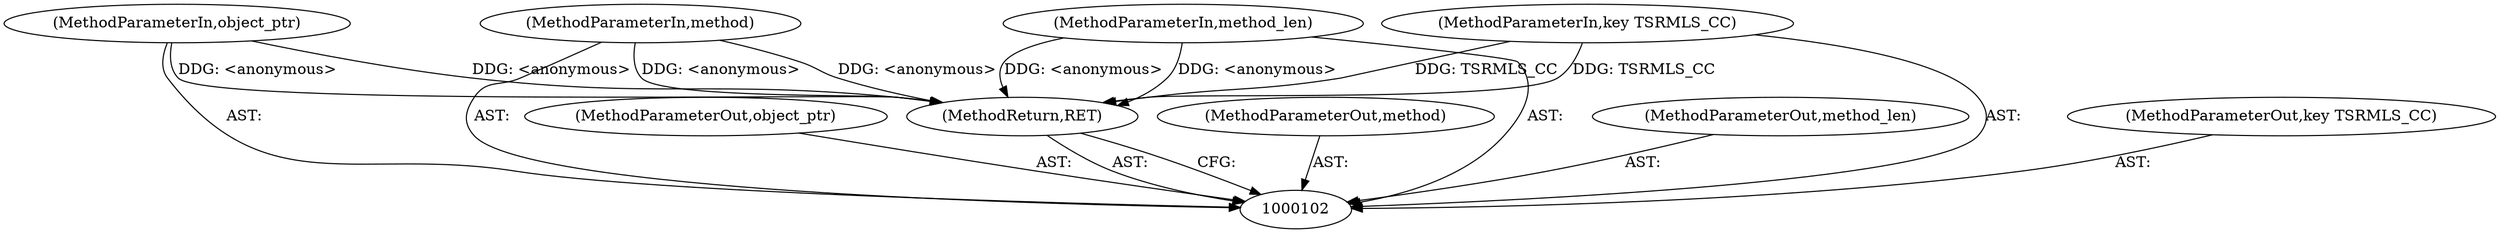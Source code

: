 digraph "0_php-src_7245bff300d3fa8bacbef7897ff080a6f1c23eba?w=1_58" {
"1000108" [label="(MethodReturn,RET)"];
"1000103" [label="(MethodParameterIn,object_ptr)"];
"1000116" [label="(MethodParameterOut,object_ptr)"];
"1000104" [label="(MethodParameterIn,method)"];
"1000117" [label="(MethodParameterOut,method)"];
"1000105" [label="(MethodParameterIn,method_len)"];
"1000118" [label="(MethodParameterOut,method_len)"];
"1000106" [label="(MethodParameterIn,key TSRMLS_CC)"];
"1000119" [label="(MethodParameterOut,key TSRMLS_CC)"];
"1000108" -> "1000102"  [label="AST: "];
"1000108" -> "1000102"  [label="CFG: "];
"1000106" -> "1000108"  [label="DDG: TSRMLS_CC"];
"1000105" -> "1000108"  [label="DDG: <anonymous>"];
"1000104" -> "1000108"  [label="DDG: <anonymous>"];
"1000103" -> "1000108"  [label="DDG: <anonymous>"];
"1000103" -> "1000102"  [label="AST: "];
"1000103" -> "1000108"  [label="DDG: <anonymous>"];
"1000116" -> "1000102"  [label="AST: "];
"1000104" -> "1000102"  [label="AST: "];
"1000104" -> "1000108"  [label="DDG: <anonymous>"];
"1000117" -> "1000102"  [label="AST: "];
"1000105" -> "1000102"  [label="AST: "];
"1000105" -> "1000108"  [label="DDG: <anonymous>"];
"1000118" -> "1000102"  [label="AST: "];
"1000106" -> "1000102"  [label="AST: "];
"1000106" -> "1000108"  [label="DDG: TSRMLS_CC"];
"1000119" -> "1000102"  [label="AST: "];
}
